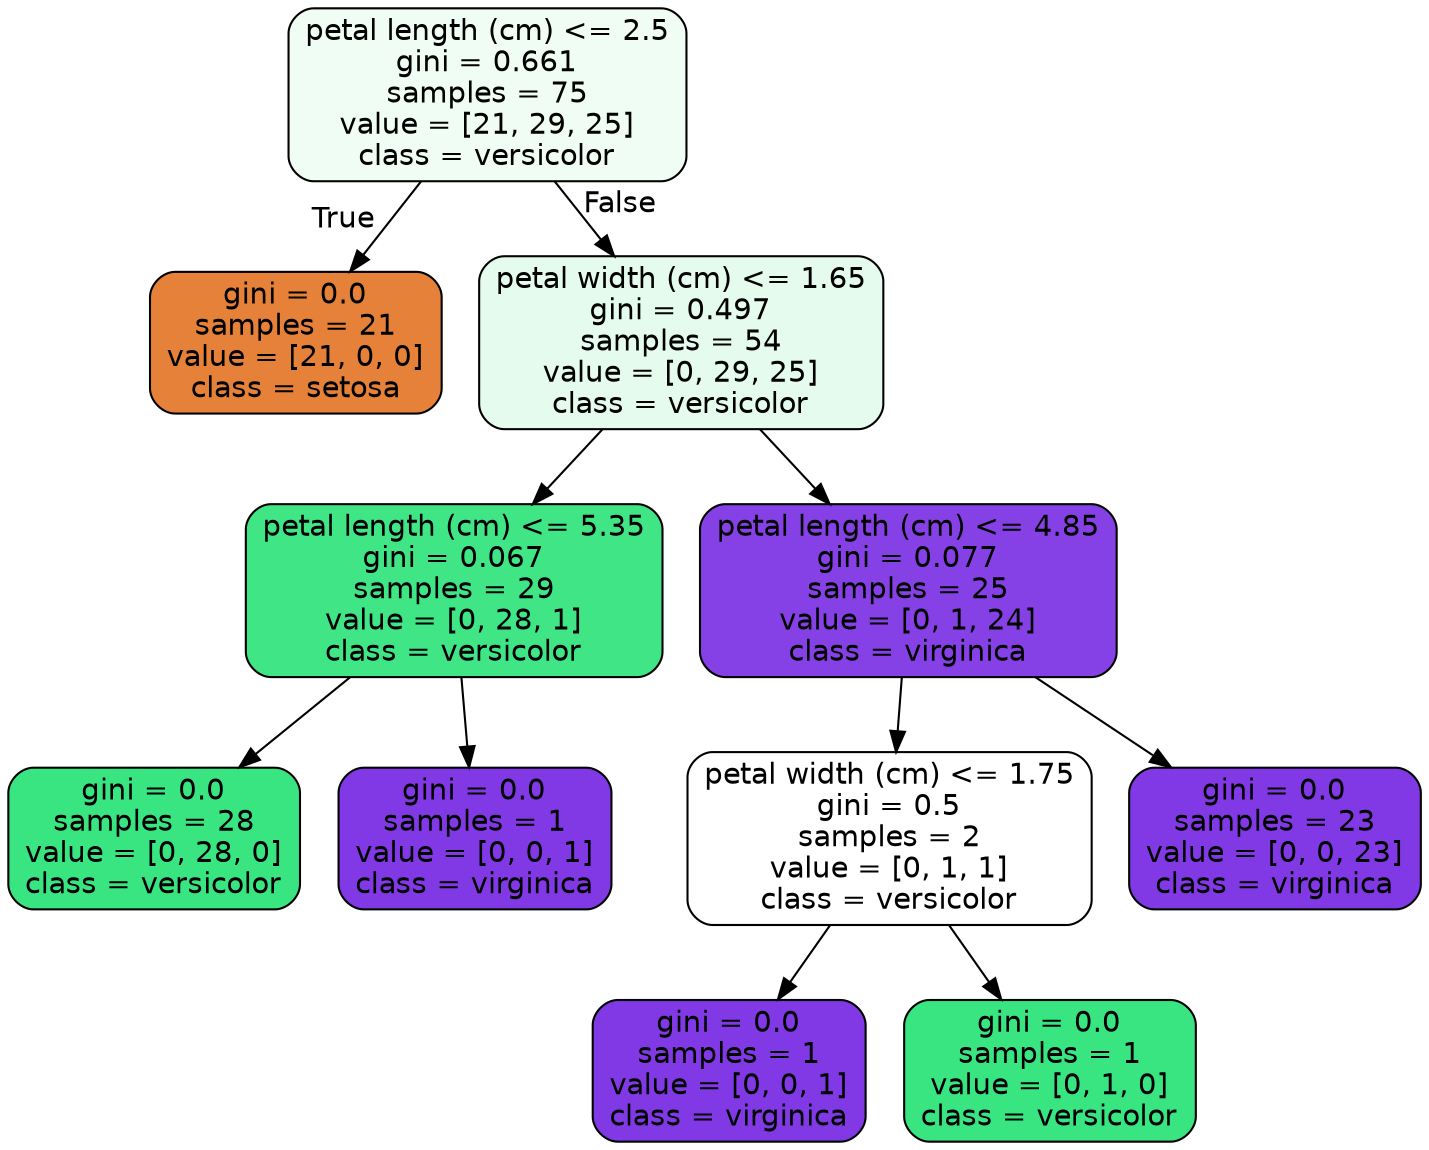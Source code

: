 digraph Tree {
node [shape=box, style="filled, rounded", color="black", fontname=helvetica] ;
edge [fontname=helvetica] ;
0 [label="petal length (cm) <= 2.5\ngini = 0.661\nsamples = 75\nvalue = [21, 29, 25]\nclass = versicolor", fillcolor="#effdf5"] ;
1 [label="gini = 0.0\nsamples = 21\nvalue = [21, 0, 0]\nclass = setosa", fillcolor="#e58139"] ;
0 -> 1 [labeldistance=2.5, labelangle=45, headlabel="True"] ;
2 [label="petal width (cm) <= 1.65\ngini = 0.497\nsamples = 54\nvalue = [0, 29, 25]\nclass = versicolor", fillcolor="#e4fbee"] ;
0 -> 2 [labeldistance=2.5, labelangle=-45, headlabel="False"] ;
3 [label="petal length (cm) <= 5.35\ngini = 0.067\nsamples = 29\nvalue = [0, 28, 1]\nclass = versicolor", fillcolor="#40e686"] ;
2 -> 3 ;
4 [label="gini = 0.0\nsamples = 28\nvalue = [0, 28, 0]\nclass = versicolor", fillcolor="#39e581"] ;
3 -> 4 ;
5 [label="gini = 0.0\nsamples = 1\nvalue = [0, 0, 1]\nclass = virginica", fillcolor="#8139e5"] ;
3 -> 5 ;
6 [label="petal length (cm) <= 4.85\ngini = 0.077\nsamples = 25\nvalue = [0, 1, 24]\nclass = virginica", fillcolor="#8641e6"] ;
2 -> 6 ;
7 [label="petal width (cm) <= 1.75\ngini = 0.5\nsamples = 2\nvalue = [0, 1, 1]\nclass = versicolor", fillcolor="#ffffff"] ;
6 -> 7 ;
8 [label="gini = 0.0\nsamples = 1\nvalue = [0, 0, 1]\nclass = virginica", fillcolor="#8139e5"] ;
7 -> 8 ;
9 [label="gini = 0.0\nsamples = 1\nvalue = [0, 1, 0]\nclass = versicolor", fillcolor="#39e581"] ;
7 -> 9 ;
10 [label="gini = 0.0\nsamples = 23\nvalue = [0, 0, 23]\nclass = virginica", fillcolor="#8139e5"] ;
6 -> 10 ;
}
